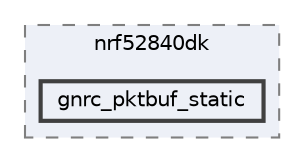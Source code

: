 digraph "/home/mj/Desktop/IoT-Chat-Digitalization/TextYourIoTDevice/bin/nrf52840dk/gnrc_pktbuf_static"
{
 // LATEX_PDF_SIZE
  bgcolor="transparent";
  edge [fontname=Helvetica,fontsize=10,labelfontname=Helvetica,labelfontsize=10];
  node [fontname=Helvetica,fontsize=10,shape=box,height=0.2,width=0.4];
  compound=true
  subgraph clusterdir_0c725116918d2e080617d882693859a8 {
    graph [ bgcolor="#edf0f7", pencolor="grey50", label="nrf52840dk", fontname=Helvetica,fontsize=10 style="filled,dashed", URL="dir_0c725116918d2e080617d882693859a8.html",tooltip=""]
  dir_a9b4818ab74cfddbcd852c15d158b48f [label="gnrc_pktbuf_static", fillcolor="#edf0f7", color="grey25", style="filled,bold", URL="dir_a9b4818ab74cfddbcd852c15d158b48f.html",tooltip=""];
  }
}
